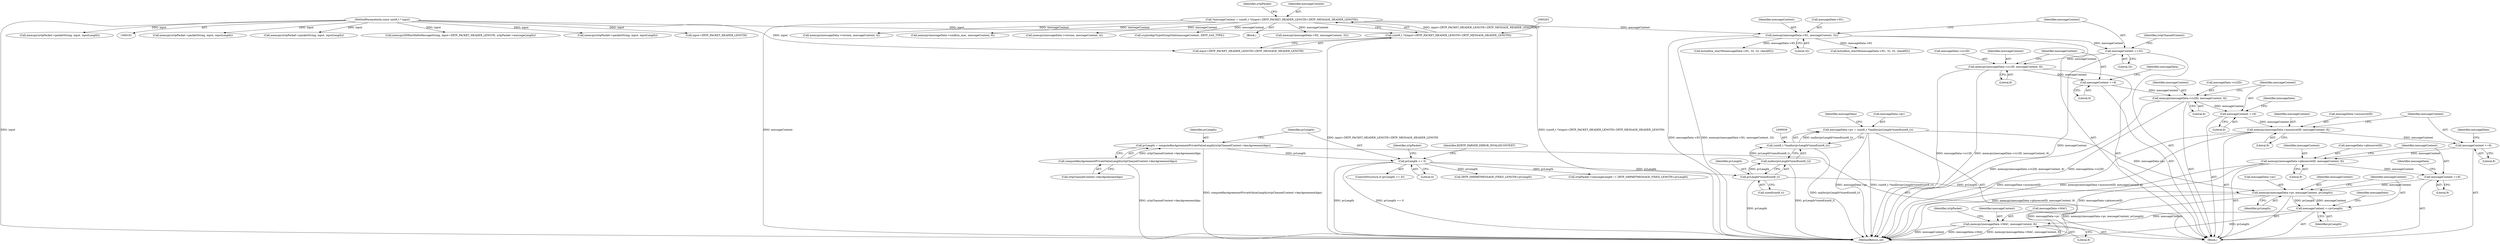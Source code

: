 digraph "0_bzrtp_bbb1e6e2f467ee4bd7b9a8c800e4f07343d7d99b@API" {
"1001261" [label="(Call,memcpy(messageData->MAC, messageContent, 8))"];
"1001258" [label="(Call,messageContent +=pvLength)"];
"1001252" [label="(Call,memcpy(messageData->pv, messageContent, pvLength))"];
"1000934" [label="(Call,messageData->pv = (uint8_t *)malloc(pvLength*sizeof(uint8_t)))"];
"1000938" [label="(Call,(uint8_t *)malloc(pvLength*sizeof(uint8_t)))"];
"1000940" [label="(Call,malloc(pvLength*sizeof(uint8_t)))"];
"1000941" [label="(Call,pvLength*sizeof(uint8_t))"];
"1000910" [label="(Call,pvLength == 0)"];
"1000903" [label="(Call,pvLength = computeKeyAgreementPrivateValueLength(zrtpChannelContext->keyAgreementAlgo))"];
"1000905" [label="(Call,computeKeyAgreementPrivateValueLength(zrtpChannelContext->keyAgreementAlgo))"];
"1001249" [label="(Call,messageContent +=8)"];
"1001243" [label="(Call,memcpy(messageData->pbxsecretID, messageContent, 8))"];
"1001240" [label="(Call,messageContent +=8)"];
"1001234" [label="(Call,memcpy(messageData->auxsecretID, messageContent, 8))"];
"1001231" [label="(Call,messageContent +=8)"];
"1001225" [label="(Call,memcpy(messageData->rs2ID, messageContent, 8))"];
"1001222" [label="(Call,messageContent +=8)"];
"1001216" [label="(Call,memcpy(messageData->rs1ID, messageContent, 8))"];
"1000951" [label="(Call,messageContent +=32)"];
"1000945" [label="(Call,memcpy(messageData->H1, messageContent, 32))"];
"1000200" [label="(Call,*messageContent = (uint8_t *)(input+ZRTP_PACKET_HEADER_LENGTH+ZRTP_MESSAGE_HEADER_LENGTH))"];
"1000202" [label="(Call,(uint8_t *)(input+ZRTP_PACKET_HEADER_LENGTH+ZRTP_MESSAGE_HEADER_LENGTH))"];
"1000194" [label="(MethodParameterIn,const uint8_t * input)"];
"1001259" [label="(Identifier,messageContent)"];
"1000904" [label="(Identifier,pvLength)"];
"1001258" [label="(Call,messageContent +=pvLength)"];
"1000211" [label="(Identifier,zrtpPacket)"];
"1000941" [label="(Call,pvLength*sizeof(uint8_t))"];
"1000202" [label="(Call,(uint8_t *)(input+ZRTP_PACKET_HEADER_LENGTH+ZRTP_MESSAGE_HEADER_LENGTH))"];
"1001232" [label="(Identifier,messageContent)"];
"1000891" [label="(Call,memcpy(zrtpPacket->packetString, input, inputLength))"];
"1000943" [label="(Call,sizeof(uint8_t))"];
"1000224" [label="(Call,memcpy(messageData->version, messageContent, 4))"];
"1000201" [label="(Identifier,messageContent)"];
"1001226" [label="(Call,messageData->rs2ID)"];
"1001220" [label="(Identifier,messageContent)"];
"1000911" [label="(Identifier,pvLength)"];
"1001241" [label="(Identifier,messageContent)"];
"1000934" [label="(Call,messageData->pv = (uint8_t *)malloc(pvLength*sizeof(uint8_t)))"];
"1001231" [label="(Call,messageContent +=8)"];
"1000588" [label="(Call,memcpy(zrtpPacket->packetString, input, inputLength))"];
"1001248" [label="(Literal,8)"];
"1001257" [label="(Identifier,pvLength)"];
"1001223" [label="(Identifier,messageContent)"];
"1001078" [label="(Call,memcpy(DHPartHelloMessageString, input+ZRTP_PACKET_HEADER_LENGTH, zrtpPacket->messageLength))"];
"1000906" [label="(Call,zrtpChannelContext->keyAgreementAlgo)"];
"1000912" [label="(Literal,0)"];
"1001253" [label="(Call,messageData->pv)"];
"1001251" [label="(Literal,8)"];
"1000957" [label="(Identifier,zrtpChannelContext)"];
"1001261" [label="(Call,memcpy(messageData->MAC, messageContent, 8))"];
"1001249" [label="(Call,messageContent +=8)"];
"1001247" [label="(Identifier,messageContent)"];
"1001238" [label="(Identifier,messageContent)"];
"1001225" [label="(Call,memcpy(messageData->rs2ID, messageContent, 8))"];
"1001216" [label="(Call,memcpy(messageData->rs1ID, messageContent, 8))"];
"1001244" [label="(Call,messageData->pbxsecretID)"];
"1001233" [label="(Literal,8)"];
"1001236" [label="(Identifier,messageData)"];
"1000952" [label="(Identifier,messageContent)"];
"1000949" [label="(Identifier,messageContent)"];
"1000947" [label="(Identifier,messageData)"];
"1001269" [label="(Identifier,zrtpPacket)"];
"1001265" [label="(Identifier,messageContent)"];
"1001221" [label="(Literal,8)"];
"1001243" [label="(Call,memcpy(messageData->pbxsecretID, messageContent, 8))"];
"1001256" [label="(Identifier,messageContent)"];
"1001379" [label="(Call,memcpy(messageData->confirm_mac, messageContent, 8))"];
"1001941" [label="(Call,memcpy(messageData->version, messageContent, 4))"];
"1000812" [label="(Call,cryptoAlgoTypeStringToInt(messageContent, ZRTP_SAS_TYPE))"];
"1000942" [label="(Identifier,pvLength)"];
"1001915" [label="(Call,memcpy(zrtpPacket->packetString, input, inputLength))"];
"1001254" [label="(Identifier,messageData)"];
"1000197" [label="(Block,)"];
"1000194" [label="(MethodParameterIn,const uint8_t * input)"];
"1001229" [label="(Identifier,messageContent)"];
"1001252" [label="(Call,memcpy(messageData->pv, messageContent, pvLength))"];
"1001240" [label="(Call,messageContent +=8)"];
"1001224" [label="(Literal,8)"];
"1000953" [label="(Literal,32)"];
"1000946" [label="(Call,messageData->H1)"];
"1000905" [label="(Call,computeKeyAgreementPrivateValueLength(zrtpChannelContext->keyAgreementAlgo))"];
"1001242" [label="(Literal,8)"];
"1000935" [label="(Call,messageData->pv)"];
"1000988" [label="(Call,bctoolbox_sha256(messageData->H1, 32, 32, checkH2))"];
"1000951" [label="(Call,messageContent +=32)"];
"1000938" [label="(Call,(uint8_t *)malloc(pvLength*sizeof(uint8_t)))"];
"1001245" [label="(Identifier,messageData)"];
"1001230" [label="(Literal,8)"];
"1001222" [label="(Call,messageContent +=8)"];
"1001260" [label="(Identifier,pvLength)"];
"1000204" [label="(Call,input+ZRTP_PACKET_HEADER_LENGTH+ZRTP_MESSAGE_HEADER_LENGTH)"];
"1001235" [label="(Call,messageData->auxsecretID)"];
"1000624" [label="(Call,memcpy(messageData->H2, messageContent, 32))"];
"1001227" [label="(Identifier,messageData)"];
"1000200" [label="(Call,*messageContent = (uint8_t *)(input+ZRTP_PACKET_HEADER_LENGTH+ZRTP_MESSAGE_HEADER_LENGTH))"];
"1000945" [label="(Call,memcpy(messageData->H1, messageContent, 32))"];
"1001217" [label="(Call,messageData->rs1ID)"];
"1001262" [label="(Call,messageData->MAC)"];
"1000915" [label="(Identifier,BZRTP_PARSER_ERROR_INVALIDCONTEXT)"];
"1000919" [label="(Identifier,zrtpPacket)"];
"1000921" [label="(Call,ZRTP_DHPARTMESSAGE_FIXED_LENGTH+pvLength)"];
"1001080" [label="(Call,input+ZRTP_PACKET_HEADER_LENGTH)"];
"1000910" [label="(Call,pvLength == 0)"];
"1000940" [label="(Call,malloc(pvLength*sizeof(uint8_t)))"];
"1001239" [label="(Literal,8)"];
"1001153" [label="(Call,bctoolbox_sha256(messageData->H1, 32, 32, checkH2))"];
"1000917" [label="(Call,zrtpPacket->messageLength != ZRTP_DHPARTMESSAGE_FIXED_LENGTH+pvLength)"];
"1000900" [label="(Block,)"];
"1000909" [label="(ControlStructure,if (pvLength == 0))"];
"1000903" [label="(Call,pvLength = computeKeyAgreementPrivateValueLength(zrtpChannelContext->keyAgreementAlgo))"];
"1001263" [label="(Identifier,messageData)"];
"1000950" [label="(Literal,32)"];
"1001266" [label="(Literal,8)"];
"1001966" [label="(MethodReturn,int)"];
"1001234" [label="(Call,memcpy(messageData->auxsecretID, messageContent, 8))"];
"1001285" [label="(Call,memcpy(zrtpPacket->packetString, input, inputLength))"];
"1001250" [label="(Identifier,messageContent)"];
"1001261" -> "1000900"  [label="AST: "];
"1001261" -> "1001266"  [label="CFG: "];
"1001262" -> "1001261"  [label="AST: "];
"1001265" -> "1001261"  [label="AST: "];
"1001266" -> "1001261"  [label="AST: "];
"1001269" -> "1001261"  [label="CFG: "];
"1001261" -> "1001966"  [label="DDG: messageContent"];
"1001261" -> "1001966"  [label="DDG: messageData->MAC"];
"1001261" -> "1001966"  [label="DDG: memcpy(messageData->MAC, messageContent, 8)"];
"1001258" -> "1001261"  [label="DDG: messageContent"];
"1001258" -> "1000900"  [label="AST: "];
"1001258" -> "1001260"  [label="CFG: "];
"1001259" -> "1001258"  [label="AST: "];
"1001260" -> "1001258"  [label="AST: "];
"1001263" -> "1001258"  [label="CFG: "];
"1001258" -> "1001966"  [label="DDG: pvLength"];
"1001252" -> "1001258"  [label="DDG: pvLength"];
"1001252" -> "1001258"  [label="DDG: messageContent"];
"1001252" -> "1000900"  [label="AST: "];
"1001252" -> "1001257"  [label="CFG: "];
"1001253" -> "1001252"  [label="AST: "];
"1001256" -> "1001252"  [label="AST: "];
"1001257" -> "1001252"  [label="AST: "];
"1001259" -> "1001252"  [label="CFG: "];
"1001252" -> "1001966"  [label="DDG: messageData->pv"];
"1001252" -> "1001966"  [label="DDG: memcpy(messageData->pv, messageContent, pvLength)"];
"1000934" -> "1001252"  [label="DDG: messageData->pv"];
"1001249" -> "1001252"  [label="DDG: messageContent"];
"1000941" -> "1001252"  [label="DDG: pvLength"];
"1000934" -> "1000900"  [label="AST: "];
"1000934" -> "1000938"  [label="CFG: "];
"1000935" -> "1000934"  [label="AST: "];
"1000938" -> "1000934"  [label="AST: "];
"1000947" -> "1000934"  [label="CFG: "];
"1000934" -> "1001966"  [label="DDG: messageData->pv"];
"1000934" -> "1001966"  [label="DDG: (uint8_t *)malloc(pvLength*sizeof(uint8_t))"];
"1000938" -> "1000934"  [label="DDG: malloc(pvLength*sizeof(uint8_t))"];
"1000938" -> "1000940"  [label="CFG: "];
"1000939" -> "1000938"  [label="AST: "];
"1000940" -> "1000938"  [label="AST: "];
"1000938" -> "1001966"  [label="DDG: malloc(pvLength*sizeof(uint8_t))"];
"1000940" -> "1000938"  [label="DDG: pvLength*sizeof(uint8_t)"];
"1000940" -> "1000941"  [label="CFG: "];
"1000941" -> "1000940"  [label="AST: "];
"1000940" -> "1001966"  [label="DDG: pvLength*sizeof(uint8_t)"];
"1000941" -> "1000940"  [label="DDG: pvLength"];
"1000941" -> "1000943"  [label="CFG: "];
"1000942" -> "1000941"  [label="AST: "];
"1000943" -> "1000941"  [label="AST: "];
"1000941" -> "1001966"  [label="DDG: pvLength"];
"1000910" -> "1000941"  [label="DDG: pvLength"];
"1000910" -> "1000909"  [label="AST: "];
"1000910" -> "1000912"  [label="CFG: "];
"1000911" -> "1000910"  [label="AST: "];
"1000912" -> "1000910"  [label="AST: "];
"1000915" -> "1000910"  [label="CFG: "];
"1000919" -> "1000910"  [label="CFG: "];
"1000910" -> "1001966"  [label="DDG: pvLength"];
"1000910" -> "1001966"  [label="DDG: pvLength == 0"];
"1000903" -> "1000910"  [label="DDG: pvLength"];
"1000910" -> "1000917"  [label="DDG: pvLength"];
"1000910" -> "1000921"  [label="DDG: pvLength"];
"1000903" -> "1000900"  [label="AST: "];
"1000903" -> "1000905"  [label="CFG: "];
"1000904" -> "1000903"  [label="AST: "];
"1000905" -> "1000903"  [label="AST: "];
"1000911" -> "1000903"  [label="CFG: "];
"1000903" -> "1001966"  [label="DDG: computeKeyAgreementPrivateValueLength(zrtpChannelContext->keyAgreementAlgo)"];
"1000905" -> "1000903"  [label="DDG: zrtpChannelContext->keyAgreementAlgo"];
"1000905" -> "1000906"  [label="CFG: "];
"1000906" -> "1000905"  [label="AST: "];
"1000905" -> "1001966"  [label="DDG: zrtpChannelContext->keyAgreementAlgo"];
"1001249" -> "1000900"  [label="AST: "];
"1001249" -> "1001251"  [label="CFG: "];
"1001250" -> "1001249"  [label="AST: "];
"1001251" -> "1001249"  [label="AST: "];
"1001254" -> "1001249"  [label="CFG: "];
"1001243" -> "1001249"  [label="DDG: messageContent"];
"1001243" -> "1000900"  [label="AST: "];
"1001243" -> "1001248"  [label="CFG: "];
"1001244" -> "1001243"  [label="AST: "];
"1001247" -> "1001243"  [label="AST: "];
"1001248" -> "1001243"  [label="AST: "];
"1001250" -> "1001243"  [label="CFG: "];
"1001243" -> "1001966"  [label="DDG: memcpy(messageData->pbxsecretID, messageContent, 8)"];
"1001243" -> "1001966"  [label="DDG: messageData->pbxsecretID"];
"1001240" -> "1001243"  [label="DDG: messageContent"];
"1001240" -> "1000900"  [label="AST: "];
"1001240" -> "1001242"  [label="CFG: "];
"1001241" -> "1001240"  [label="AST: "];
"1001242" -> "1001240"  [label="AST: "];
"1001245" -> "1001240"  [label="CFG: "];
"1001234" -> "1001240"  [label="DDG: messageContent"];
"1001234" -> "1000900"  [label="AST: "];
"1001234" -> "1001239"  [label="CFG: "];
"1001235" -> "1001234"  [label="AST: "];
"1001238" -> "1001234"  [label="AST: "];
"1001239" -> "1001234"  [label="AST: "];
"1001241" -> "1001234"  [label="CFG: "];
"1001234" -> "1001966"  [label="DDG: messageData->auxsecretID"];
"1001234" -> "1001966"  [label="DDG: memcpy(messageData->auxsecretID, messageContent, 8)"];
"1001231" -> "1001234"  [label="DDG: messageContent"];
"1001231" -> "1000900"  [label="AST: "];
"1001231" -> "1001233"  [label="CFG: "];
"1001232" -> "1001231"  [label="AST: "];
"1001233" -> "1001231"  [label="AST: "];
"1001236" -> "1001231"  [label="CFG: "];
"1001225" -> "1001231"  [label="DDG: messageContent"];
"1001225" -> "1000900"  [label="AST: "];
"1001225" -> "1001230"  [label="CFG: "];
"1001226" -> "1001225"  [label="AST: "];
"1001229" -> "1001225"  [label="AST: "];
"1001230" -> "1001225"  [label="AST: "];
"1001232" -> "1001225"  [label="CFG: "];
"1001225" -> "1001966"  [label="DDG: memcpy(messageData->rs2ID, messageContent, 8)"];
"1001225" -> "1001966"  [label="DDG: messageData->rs2ID"];
"1001222" -> "1001225"  [label="DDG: messageContent"];
"1001222" -> "1000900"  [label="AST: "];
"1001222" -> "1001224"  [label="CFG: "];
"1001223" -> "1001222"  [label="AST: "];
"1001224" -> "1001222"  [label="AST: "];
"1001227" -> "1001222"  [label="CFG: "];
"1001216" -> "1001222"  [label="DDG: messageContent"];
"1001216" -> "1000900"  [label="AST: "];
"1001216" -> "1001221"  [label="CFG: "];
"1001217" -> "1001216"  [label="AST: "];
"1001220" -> "1001216"  [label="AST: "];
"1001221" -> "1001216"  [label="AST: "];
"1001223" -> "1001216"  [label="CFG: "];
"1001216" -> "1001966"  [label="DDG: memcpy(messageData->rs1ID, messageContent, 8)"];
"1001216" -> "1001966"  [label="DDG: messageData->rs1ID"];
"1000951" -> "1001216"  [label="DDG: messageContent"];
"1000951" -> "1000900"  [label="AST: "];
"1000951" -> "1000953"  [label="CFG: "];
"1000952" -> "1000951"  [label="AST: "];
"1000953" -> "1000951"  [label="AST: "];
"1000957" -> "1000951"  [label="CFG: "];
"1000951" -> "1001966"  [label="DDG: messageContent"];
"1000945" -> "1000951"  [label="DDG: messageContent"];
"1000945" -> "1000900"  [label="AST: "];
"1000945" -> "1000950"  [label="CFG: "];
"1000946" -> "1000945"  [label="AST: "];
"1000949" -> "1000945"  [label="AST: "];
"1000950" -> "1000945"  [label="AST: "];
"1000952" -> "1000945"  [label="CFG: "];
"1000945" -> "1001966"  [label="DDG: messageData->H1"];
"1000945" -> "1001966"  [label="DDG: memcpy(messageData->H1, messageContent, 32)"];
"1000200" -> "1000945"  [label="DDG: messageContent"];
"1000945" -> "1000988"  [label="DDG: messageData->H1"];
"1000945" -> "1001153"  [label="DDG: messageData->H1"];
"1000200" -> "1000197"  [label="AST: "];
"1000200" -> "1000202"  [label="CFG: "];
"1000201" -> "1000200"  [label="AST: "];
"1000202" -> "1000200"  [label="AST: "];
"1000211" -> "1000200"  [label="CFG: "];
"1000200" -> "1001966"  [label="DDG: messageContent"];
"1000200" -> "1001966"  [label="DDG: (uint8_t *)(input+ZRTP_PACKET_HEADER_LENGTH+ZRTP_MESSAGE_HEADER_LENGTH)"];
"1000202" -> "1000200"  [label="DDG: input+ZRTP_PACKET_HEADER_LENGTH+ZRTP_MESSAGE_HEADER_LENGTH"];
"1000200" -> "1000224"  [label="DDG: messageContent"];
"1000200" -> "1000624"  [label="DDG: messageContent"];
"1000200" -> "1000812"  [label="DDG: messageContent"];
"1000200" -> "1001379"  [label="DDG: messageContent"];
"1000200" -> "1001941"  [label="DDG: messageContent"];
"1000202" -> "1000204"  [label="CFG: "];
"1000203" -> "1000202"  [label="AST: "];
"1000204" -> "1000202"  [label="AST: "];
"1000202" -> "1001966"  [label="DDG: input+ZRTP_PACKET_HEADER_LENGTH+ZRTP_MESSAGE_HEADER_LENGTH"];
"1000194" -> "1000202"  [label="DDG: input"];
"1000194" -> "1000191"  [label="AST: "];
"1000194" -> "1001966"  [label="DDG: input"];
"1000194" -> "1000204"  [label="DDG: input"];
"1000194" -> "1000588"  [label="DDG: input"];
"1000194" -> "1000891"  [label="DDG: input"];
"1000194" -> "1001078"  [label="DDG: input"];
"1000194" -> "1001080"  [label="DDG: input"];
"1000194" -> "1001285"  [label="DDG: input"];
"1000194" -> "1001915"  [label="DDG: input"];
}
